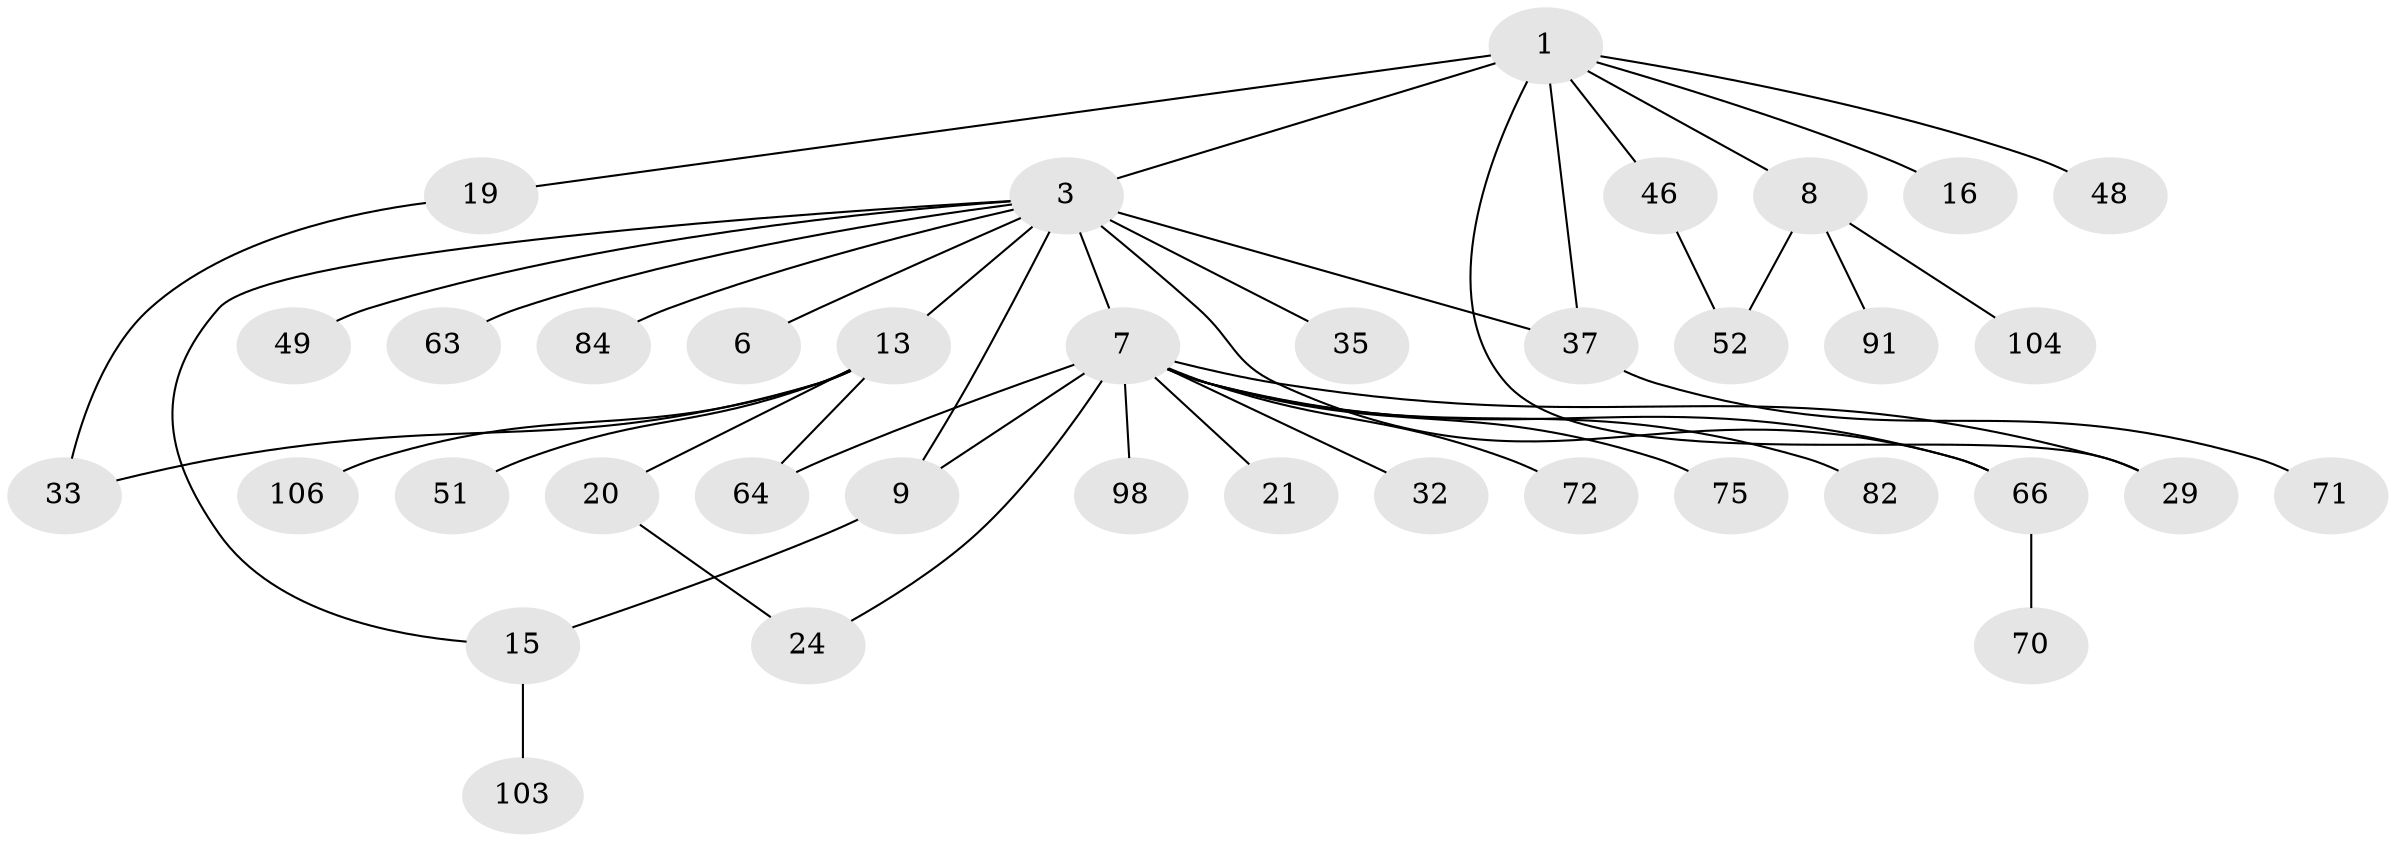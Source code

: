 // original degree distribution, {7: 0.007936507936507936, 5: 0.03968253968253968, 4: 0.07936507936507936, 8: 0.015873015873015872, 3: 0.16666666666666666, 1: 0.42063492063492064, 6: 0.015873015873015872, 2: 0.25396825396825395}
// Generated by graph-tools (version 1.1) at 2025/17/03/04/25 18:17:02]
// undirected, 37 vertices, 45 edges
graph export_dot {
graph [start="1"]
  node [color=gray90,style=filled];
  1 [super="+10+2+11+56+42+68"];
  3 [super="+4+5+26"];
  6;
  7 [super="+38+18+12"];
  8;
  9 [super="+60+34"];
  13 [super="+41+43+81+17+123+74+39"];
  15 [super="+25+77"];
  16 [super="+79+27"];
  19 [super="+94+88"];
  20 [super="+30+23+125"];
  21;
  24 [super="+28+31"];
  29 [super="+102+80"];
  32;
  33 [super="+78"];
  35;
  37 [super="+40+118+83"];
  46 [super="+95+55"];
  48;
  49 [super="+112"];
  51;
  52;
  63;
  64 [super="+101"];
  66 [super="+93+67"];
  70;
  71;
  72;
  75;
  82 [super="+117"];
  84;
  91;
  98;
  103;
  104;
  106;
  1 -- 8;
  1 -- 16;
  1 -- 48;
  1 -- 3 [weight=2];
  1 -- 37;
  1 -- 19;
  1 -- 46;
  1 -- 29;
  3 -- 66;
  3 -- 35;
  3 -- 6;
  3 -- 7 [weight=2];
  3 -- 37;
  3 -- 9;
  3 -- 13;
  3 -- 15;
  3 -- 49;
  3 -- 84;
  3 -- 63;
  7 -- 21;
  7 -- 82;
  7 -- 32;
  7 -- 75;
  7 -- 29;
  7 -- 64 [weight=2];
  7 -- 98;
  7 -- 66;
  7 -- 72;
  7 -- 9;
  7 -- 24;
  8 -- 52;
  8 -- 91;
  8 -- 104;
  9 -- 15;
  13 -- 64;
  13 -- 51;
  13 -- 33;
  13 -- 20;
  13 -- 106;
  15 -- 103;
  19 -- 33;
  20 -- 24;
  37 -- 71;
  46 -- 52;
  66 -- 70;
}
